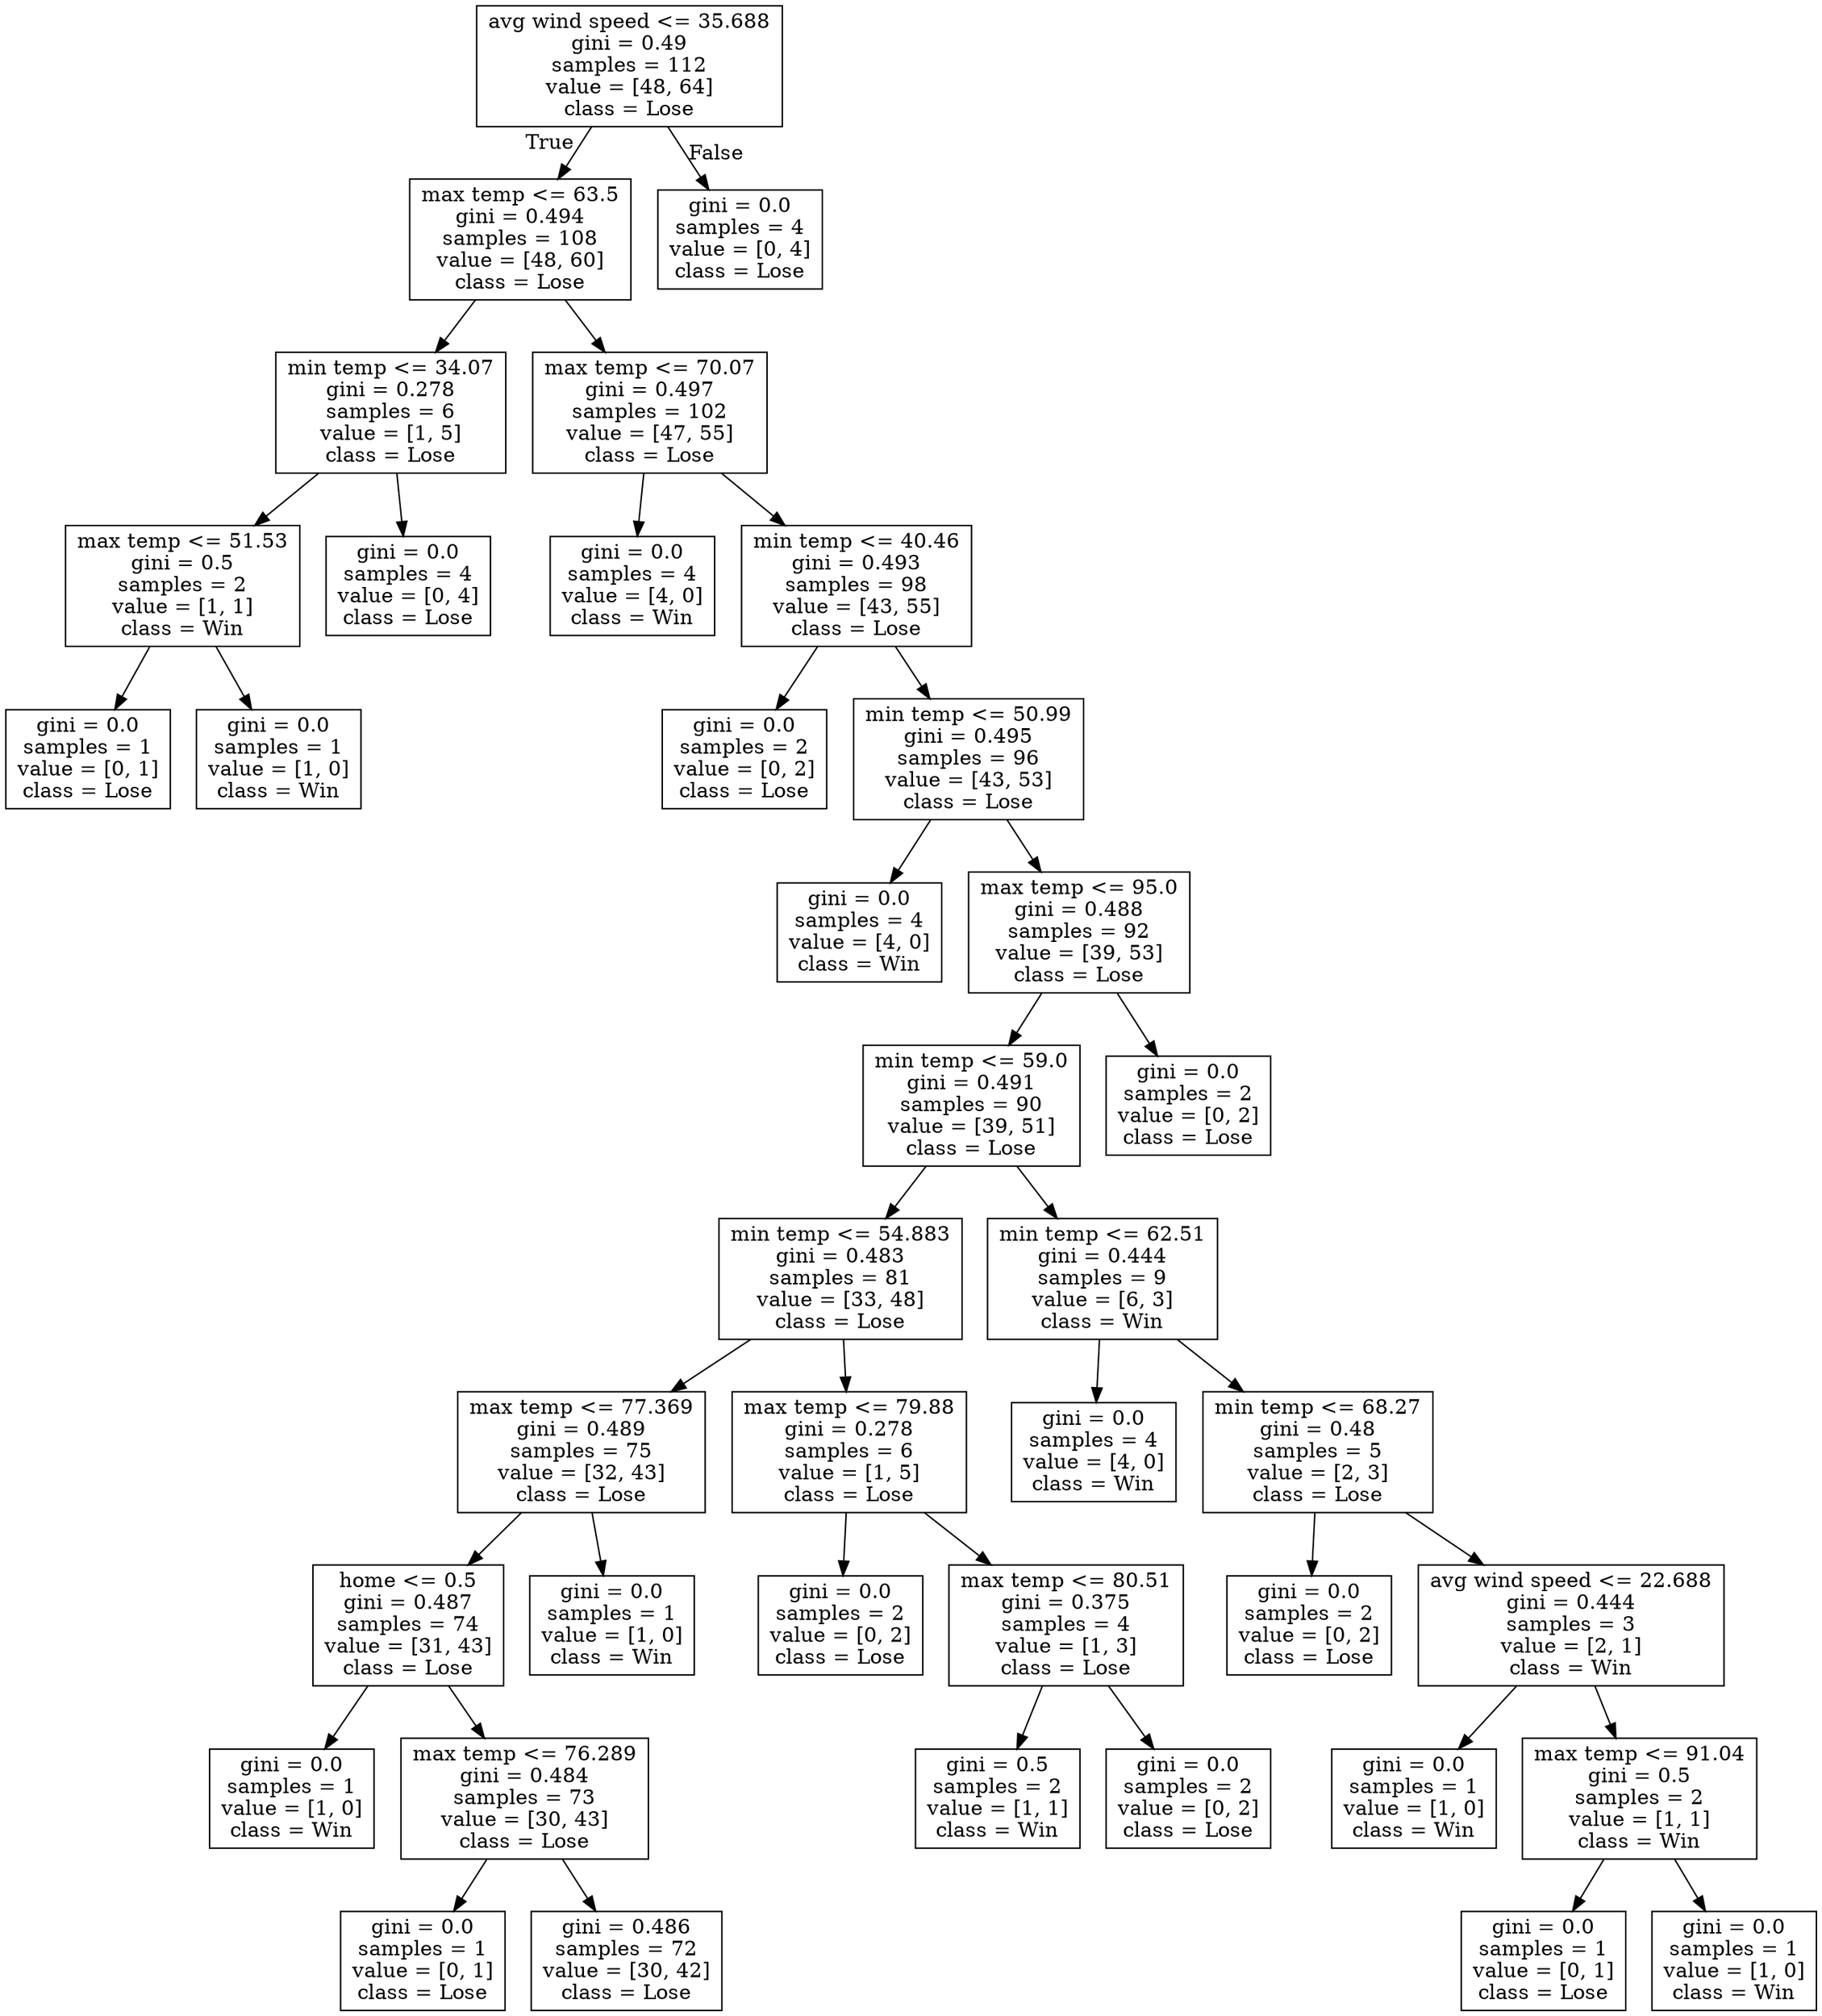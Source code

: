 digraph Tree {
node [shape=box] ;
0 [label="avg wind speed <= 35.688\ngini = 0.49\nsamples = 112\nvalue = [48, 64]\nclass = Lose"] ;
1 [label="max temp <= 63.5\ngini = 0.494\nsamples = 108\nvalue = [48, 60]\nclass = Lose"] ;
0 -> 1 [labeldistance=2.5, labelangle=45, headlabel="True"] ;
2 [label="min temp <= 34.07\ngini = 0.278\nsamples = 6\nvalue = [1, 5]\nclass = Lose"] ;
1 -> 2 ;
3 [label="max temp <= 51.53\ngini = 0.5\nsamples = 2\nvalue = [1, 1]\nclass = Win"] ;
2 -> 3 ;
4 [label="gini = 0.0\nsamples = 1\nvalue = [0, 1]\nclass = Lose"] ;
3 -> 4 ;
5 [label="gini = 0.0\nsamples = 1\nvalue = [1, 0]\nclass = Win"] ;
3 -> 5 ;
6 [label="gini = 0.0\nsamples = 4\nvalue = [0, 4]\nclass = Lose"] ;
2 -> 6 ;
7 [label="max temp <= 70.07\ngini = 0.497\nsamples = 102\nvalue = [47, 55]\nclass = Lose"] ;
1 -> 7 ;
8 [label="gini = 0.0\nsamples = 4\nvalue = [4, 0]\nclass = Win"] ;
7 -> 8 ;
9 [label="min temp <= 40.46\ngini = 0.493\nsamples = 98\nvalue = [43, 55]\nclass = Lose"] ;
7 -> 9 ;
10 [label="gini = 0.0\nsamples = 2\nvalue = [0, 2]\nclass = Lose"] ;
9 -> 10 ;
11 [label="min temp <= 50.99\ngini = 0.495\nsamples = 96\nvalue = [43, 53]\nclass = Lose"] ;
9 -> 11 ;
12 [label="gini = 0.0\nsamples = 4\nvalue = [4, 0]\nclass = Win"] ;
11 -> 12 ;
13 [label="max temp <= 95.0\ngini = 0.488\nsamples = 92\nvalue = [39, 53]\nclass = Lose"] ;
11 -> 13 ;
14 [label="min temp <= 59.0\ngini = 0.491\nsamples = 90\nvalue = [39, 51]\nclass = Lose"] ;
13 -> 14 ;
15 [label="min temp <= 54.883\ngini = 0.483\nsamples = 81\nvalue = [33, 48]\nclass = Lose"] ;
14 -> 15 ;
16 [label="max temp <= 77.369\ngini = 0.489\nsamples = 75\nvalue = [32, 43]\nclass = Lose"] ;
15 -> 16 ;
17 [label="home <= 0.5\ngini = 0.487\nsamples = 74\nvalue = [31, 43]\nclass = Lose"] ;
16 -> 17 ;
18 [label="gini = 0.0\nsamples = 1\nvalue = [1, 0]\nclass = Win"] ;
17 -> 18 ;
19 [label="max temp <= 76.289\ngini = 0.484\nsamples = 73\nvalue = [30, 43]\nclass = Lose"] ;
17 -> 19 ;
20 [label="gini = 0.0\nsamples = 1\nvalue = [0, 1]\nclass = Lose"] ;
19 -> 20 ;
21 [label="gini = 0.486\nsamples = 72\nvalue = [30, 42]\nclass = Lose"] ;
19 -> 21 ;
22 [label="gini = 0.0\nsamples = 1\nvalue = [1, 0]\nclass = Win"] ;
16 -> 22 ;
23 [label="max temp <= 79.88\ngini = 0.278\nsamples = 6\nvalue = [1, 5]\nclass = Lose"] ;
15 -> 23 ;
24 [label="gini = 0.0\nsamples = 2\nvalue = [0, 2]\nclass = Lose"] ;
23 -> 24 ;
25 [label="max temp <= 80.51\ngini = 0.375\nsamples = 4\nvalue = [1, 3]\nclass = Lose"] ;
23 -> 25 ;
26 [label="gini = 0.5\nsamples = 2\nvalue = [1, 1]\nclass = Win"] ;
25 -> 26 ;
27 [label="gini = 0.0\nsamples = 2\nvalue = [0, 2]\nclass = Lose"] ;
25 -> 27 ;
28 [label="min temp <= 62.51\ngini = 0.444\nsamples = 9\nvalue = [6, 3]\nclass = Win"] ;
14 -> 28 ;
29 [label="gini = 0.0\nsamples = 4\nvalue = [4, 0]\nclass = Win"] ;
28 -> 29 ;
30 [label="min temp <= 68.27\ngini = 0.48\nsamples = 5\nvalue = [2, 3]\nclass = Lose"] ;
28 -> 30 ;
31 [label="gini = 0.0\nsamples = 2\nvalue = [0, 2]\nclass = Lose"] ;
30 -> 31 ;
32 [label="avg wind speed <= 22.688\ngini = 0.444\nsamples = 3\nvalue = [2, 1]\nclass = Win"] ;
30 -> 32 ;
33 [label="gini = 0.0\nsamples = 1\nvalue = [1, 0]\nclass = Win"] ;
32 -> 33 ;
34 [label="max temp <= 91.04\ngini = 0.5\nsamples = 2\nvalue = [1, 1]\nclass = Win"] ;
32 -> 34 ;
35 [label="gini = 0.0\nsamples = 1\nvalue = [0, 1]\nclass = Lose"] ;
34 -> 35 ;
36 [label="gini = 0.0\nsamples = 1\nvalue = [1, 0]\nclass = Win"] ;
34 -> 36 ;
37 [label="gini = 0.0\nsamples = 2\nvalue = [0, 2]\nclass = Lose"] ;
13 -> 37 ;
38 [label="gini = 0.0\nsamples = 4\nvalue = [0, 4]\nclass = Lose"] ;
0 -> 38 [labeldistance=2.5, labelangle=-45, headlabel="False"] ;
}